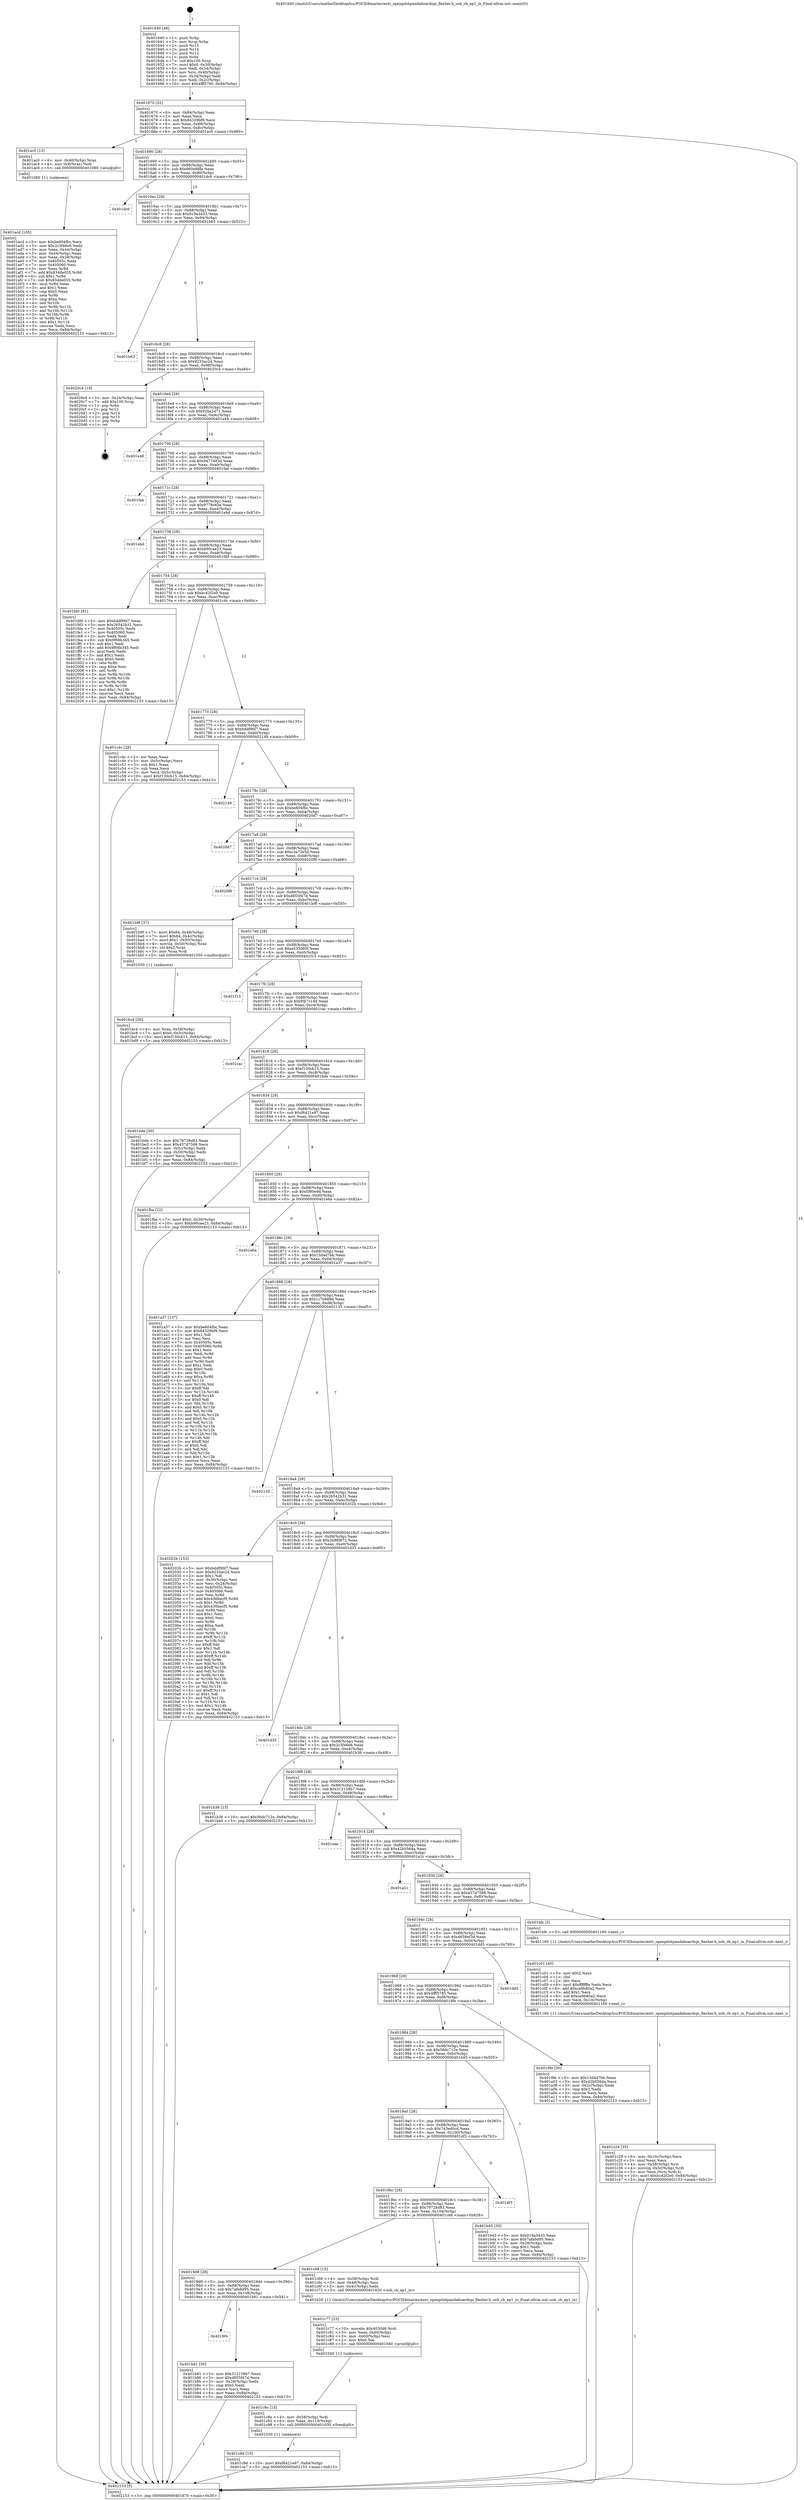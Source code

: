 digraph "0x401640" {
  label = "0x401640 (/mnt/c/Users/mathe/Desktop/tcc/POCII/binaries/extr_openpilotpandaboardspi_flasher.h_usb_cb_ep1_in_Final-ollvm.out::main(0))"
  labelloc = "t"
  node[shape=record]

  Entry [label="",width=0.3,height=0.3,shape=circle,fillcolor=black,style=filled]
  "0x401670" [label="{
     0x401670 [32]\l
     | [instrs]\l
     &nbsp;&nbsp;0x401670 \<+6\>: mov -0x84(%rbp),%eax\l
     &nbsp;&nbsp;0x401676 \<+2\>: mov %eax,%ecx\l
     &nbsp;&nbsp;0x401678 \<+6\>: sub $0x84329bf9,%ecx\l
     &nbsp;&nbsp;0x40167e \<+6\>: mov %eax,-0x88(%rbp)\l
     &nbsp;&nbsp;0x401684 \<+6\>: mov %ecx,-0x8c(%rbp)\l
     &nbsp;&nbsp;0x40168a \<+6\>: je 0000000000401ac0 \<main+0x480\>\l
  }"]
  "0x401ac0" [label="{
     0x401ac0 [13]\l
     | [instrs]\l
     &nbsp;&nbsp;0x401ac0 \<+4\>: mov -0x40(%rbp),%rax\l
     &nbsp;&nbsp;0x401ac4 \<+4\>: mov 0x8(%rax),%rdi\l
     &nbsp;&nbsp;0x401ac8 \<+5\>: call 0000000000401060 \<atoi@plt\>\l
     | [calls]\l
     &nbsp;&nbsp;0x401060 \{1\} (unknown)\l
  }"]
  "0x401690" [label="{
     0x401690 [28]\l
     | [instrs]\l
     &nbsp;&nbsp;0x401690 \<+5\>: jmp 0000000000401695 \<main+0x55\>\l
     &nbsp;&nbsp;0x401695 \<+6\>: mov -0x88(%rbp),%eax\l
     &nbsp;&nbsp;0x40169b \<+5\>: sub $0x860e88fa,%eax\l
     &nbsp;&nbsp;0x4016a0 \<+6\>: mov %eax,-0x90(%rbp)\l
     &nbsp;&nbsp;0x4016a6 \<+6\>: je 0000000000401dc6 \<main+0x786\>\l
  }"]
  Exit [label="",width=0.3,height=0.3,shape=circle,fillcolor=black,style=filled,peripheries=2]
  "0x401dc6" [label="{
     0x401dc6\l
  }", style=dashed]
  "0x4016ac" [label="{
     0x4016ac [28]\l
     | [instrs]\l
     &nbsp;&nbsp;0x4016ac \<+5\>: jmp 00000000004016b1 \<main+0x71\>\l
     &nbsp;&nbsp;0x4016b1 \<+6\>: mov -0x88(%rbp),%eax\l
     &nbsp;&nbsp;0x4016b7 \<+5\>: sub $0x919a3433,%eax\l
     &nbsp;&nbsp;0x4016bc \<+6\>: mov %eax,-0x94(%rbp)\l
     &nbsp;&nbsp;0x4016c2 \<+6\>: je 0000000000401b63 \<main+0x523\>\l
  }"]
  "0x401c9d" [label="{
     0x401c9d [15]\l
     | [instrs]\l
     &nbsp;&nbsp;0x401c9d \<+10\>: movl $0xf6421e97,-0x84(%rbp)\l
     &nbsp;&nbsp;0x401ca7 \<+5\>: jmp 0000000000402153 \<main+0xb13\>\l
  }"]
  "0x401b63" [label="{
     0x401b63\l
  }", style=dashed]
  "0x4016c8" [label="{
     0x4016c8 [28]\l
     | [instrs]\l
     &nbsp;&nbsp;0x4016c8 \<+5\>: jmp 00000000004016cd \<main+0x8d\>\l
     &nbsp;&nbsp;0x4016cd \<+6\>: mov -0x88(%rbp),%eax\l
     &nbsp;&nbsp;0x4016d3 \<+5\>: sub $0x9233ac24,%eax\l
     &nbsp;&nbsp;0x4016d8 \<+6\>: mov %eax,-0x98(%rbp)\l
     &nbsp;&nbsp;0x4016de \<+6\>: je 00000000004020c4 \<main+0xa84\>\l
  }"]
  "0x401c8e" [label="{
     0x401c8e [15]\l
     | [instrs]\l
     &nbsp;&nbsp;0x401c8e \<+4\>: mov -0x58(%rbp),%rdi\l
     &nbsp;&nbsp;0x401c92 \<+6\>: mov %eax,-0x110(%rbp)\l
     &nbsp;&nbsp;0x401c98 \<+5\>: call 0000000000401030 \<free@plt\>\l
     | [calls]\l
     &nbsp;&nbsp;0x401030 \{1\} (unknown)\l
  }"]
  "0x4020c4" [label="{
     0x4020c4 [19]\l
     | [instrs]\l
     &nbsp;&nbsp;0x4020c4 \<+3\>: mov -0x24(%rbp),%eax\l
     &nbsp;&nbsp;0x4020c7 \<+7\>: add $0x100,%rsp\l
     &nbsp;&nbsp;0x4020ce \<+1\>: pop %rbx\l
     &nbsp;&nbsp;0x4020cf \<+2\>: pop %r12\l
     &nbsp;&nbsp;0x4020d1 \<+2\>: pop %r14\l
     &nbsp;&nbsp;0x4020d3 \<+2\>: pop %r15\l
     &nbsp;&nbsp;0x4020d5 \<+1\>: pop %rbp\l
     &nbsp;&nbsp;0x4020d6 \<+1\>: ret\l
  }"]
  "0x4016e4" [label="{
     0x4016e4 [28]\l
     | [instrs]\l
     &nbsp;&nbsp;0x4016e4 \<+5\>: jmp 00000000004016e9 \<main+0xa9\>\l
     &nbsp;&nbsp;0x4016e9 \<+6\>: mov -0x88(%rbp),%eax\l
     &nbsp;&nbsp;0x4016ef \<+5\>: sub $0x92ba2d71,%eax\l
     &nbsp;&nbsp;0x4016f4 \<+6\>: mov %eax,-0x9c(%rbp)\l
     &nbsp;&nbsp;0x4016fa \<+6\>: je 0000000000401e48 \<main+0x808\>\l
  }"]
  "0x401c77" [label="{
     0x401c77 [23]\l
     | [instrs]\l
     &nbsp;&nbsp;0x401c77 \<+10\>: movabs $0x4030d6,%rdi\l
     &nbsp;&nbsp;0x401c81 \<+3\>: mov %eax,-0x60(%rbp)\l
     &nbsp;&nbsp;0x401c84 \<+3\>: mov -0x60(%rbp),%esi\l
     &nbsp;&nbsp;0x401c87 \<+2\>: mov $0x0,%al\l
     &nbsp;&nbsp;0x401c89 \<+5\>: call 0000000000401040 \<printf@plt\>\l
     | [calls]\l
     &nbsp;&nbsp;0x401040 \{1\} (unknown)\l
  }"]
  "0x401e48" [label="{
     0x401e48\l
  }", style=dashed]
  "0x401700" [label="{
     0x401700 [28]\l
     | [instrs]\l
     &nbsp;&nbsp;0x401700 \<+5\>: jmp 0000000000401705 \<main+0xc5\>\l
     &nbsp;&nbsp;0x401705 \<+6\>: mov -0x88(%rbp),%eax\l
     &nbsp;&nbsp;0x40170b \<+5\>: sub $0x9477483d,%eax\l
     &nbsp;&nbsp;0x401710 \<+6\>: mov %eax,-0xa0(%rbp)\l
     &nbsp;&nbsp;0x401716 \<+6\>: je 0000000000401fab \<main+0x96b\>\l
  }"]
  "0x401c29" [label="{
     0x401c29 [35]\l
     | [instrs]\l
     &nbsp;&nbsp;0x401c29 \<+6\>: mov -0x10c(%rbp),%ecx\l
     &nbsp;&nbsp;0x401c2f \<+3\>: imul %eax,%ecx\l
     &nbsp;&nbsp;0x401c32 \<+4\>: mov -0x58(%rbp),%rsi\l
     &nbsp;&nbsp;0x401c36 \<+4\>: movslq -0x5c(%rbp),%rdi\l
     &nbsp;&nbsp;0x401c3a \<+3\>: mov %ecx,(%rsi,%rdi,4)\l
     &nbsp;&nbsp;0x401c3d \<+10\>: movl $0xbc42f2e0,-0x84(%rbp)\l
     &nbsp;&nbsp;0x401c47 \<+5\>: jmp 0000000000402153 \<main+0xb13\>\l
  }"]
  "0x401fab" [label="{
     0x401fab\l
  }", style=dashed]
  "0x40171c" [label="{
     0x40171c [28]\l
     | [instrs]\l
     &nbsp;&nbsp;0x40171c \<+5\>: jmp 0000000000401721 \<main+0xe1\>\l
     &nbsp;&nbsp;0x401721 \<+6\>: mov -0x88(%rbp),%eax\l
     &nbsp;&nbsp;0x401727 \<+5\>: sub $0x9778c65e,%eax\l
     &nbsp;&nbsp;0x40172c \<+6\>: mov %eax,-0xa4(%rbp)\l
     &nbsp;&nbsp;0x401732 \<+6\>: je 0000000000401ebd \<main+0x87d\>\l
  }"]
  "0x401c01" [label="{
     0x401c01 [40]\l
     | [instrs]\l
     &nbsp;&nbsp;0x401c01 \<+5\>: mov $0x2,%ecx\l
     &nbsp;&nbsp;0x401c06 \<+1\>: cltd\l
     &nbsp;&nbsp;0x401c07 \<+2\>: idiv %ecx\l
     &nbsp;&nbsp;0x401c09 \<+6\>: imul $0xfffffffe,%edx,%ecx\l
     &nbsp;&nbsp;0x401c0f \<+6\>: add $0xce9b80a2,%ecx\l
     &nbsp;&nbsp;0x401c15 \<+3\>: add $0x1,%ecx\l
     &nbsp;&nbsp;0x401c18 \<+6\>: sub $0xce9b80a2,%ecx\l
     &nbsp;&nbsp;0x401c1e \<+6\>: mov %ecx,-0x10c(%rbp)\l
     &nbsp;&nbsp;0x401c24 \<+5\>: call 0000000000401160 \<next_i\>\l
     | [calls]\l
     &nbsp;&nbsp;0x401160 \{1\} (/mnt/c/Users/mathe/Desktop/tcc/POCII/binaries/extr_openpilotpandaboardspi_flasher.h_usb_cb_ep1_in_Final-ollvm.out::next_i)\l
  }"]
  "0x401ebd" [label="{
     0x401ebd\l
  }", style=dashed]
  "0x401738" [label="{
     0x401738 [28]\l
     | [instrs]\l
     &nbsp;&nbsp;0x401738 \<+5\>: jmp 000000000040173d \<main+0xfd\>\l
     &nbsp;&nbsp;0x40173d \<+6\>: mov -0x88(%rbp),%eax\l
     &nbsp;&nbsp;0x401743 \<+5\>: sub $0xb90cae23,%eax\l
     &nbsp;&nbsp;0x401748 \<+6\>: mov %eax,-0xa8(%rbp)\l
     &nbsp;&nbsp;0x40174e \<+6\>: je 0000000000401fd0 \<main+0x990\>\l
  }"]
  "0x401bc4" [label="{
     0x401bc4 [26]\l
     | [instrs]\l
     &nbsp;&nbsp;0x401bc4 \<+4\>: mov %rax,-0x58(%rbp)\l
     &nbsp;&nbsp;0x401bc8 \<+7\>: movl $0x0,-0x5c(%rbp)\l
     &nbsp;&nbsp;0x401bcf \<+10\>: movl $0xf130cb15,-0x84(%rbp)\l
     &nbsp;&nbsp;0x401bd9 \<+5\>: jmp 0000000000402153 \<main+0xb13\>\l
  }"]
  "0x401fd0" [label="{
     0x401fd0 [91]\l
     | [instrs]\l
     &nbsp;&nbsp;0x401fd0 \<+5\>: mov $0xbddf9fd7,%eax\l
     &nbsp;&nbsp;0x401fd5 \<+5\>: mov $0x26542b31,%ecx\l
     &nbsp;&nbsp;0x401fda \<+7\>: mov 0x40505c,%edx\l
     &nbsp;&nbsp;0x401fe1 \<+7\>: mov 0x405060,%esi\l
     &nbsp;&nbsp;0x401fe8 \<+2\>: mov %edx,%edi\l
     &nbsp;&nbsp;0x401fea \<+6\>: sub $0x9f68b345,%edi\l
     &nbsp;&nbsp;0x401ff0 \<+3\>: sub $0x1,%edi\l
     &nbsp;&nbsp;0x401ff3 \<+6\>: add $0x9f68b345,%edi\l
     &nbsp;&nbsp;0x401ff9 \<+3\>: imul %edi,%edx\l
     &nbsp;&nbsp;0x401ffc \<+3\>: and $0x1,%edx\l
     &nbsp;&nbsp;0x401fff \<+3\>: cmp $0x0,%edx\l
     &nbsp;&nbsp;0x402002 \<+4\>: sete %r8b\l
     &nbsp;&nbsp;0x402006 \<+3\>: cmp $0xa,%esi\l
     &nbsp;&nbsp;0x402009 \<+4\>: setl %r9b\l
     &nbsp;&nbsp;0x40200d \<+3\>: mov %r8b,%r10b\l
     &nbsp;&nbsp;0x402010 \<+3\>: and %r9b,%r10b\l
     &nbsp;&nbsp;0x402013 \<+3\>: xor %r9b,%r8b\l
     &nbsp;&nbsp;0x402016 \<+3\>: or %r8b,%r10b\l
     &nbsp;&nbsp;0x402019 \<+4\>: test $0x1,%r10b\l
     &nbsp;&nbsp;0x40201d \<+3\>: cmovne %ecx,%eax\l
     &nbsp;&nbsp;0x402020 \<+6\>: mov %eax,-0x84(%rbp)\l
     &nbsp;&nbsp;0x402026 \<+5\>: jmp 0000000000402153 \<main+0xb13\>\l
  }"]
  "0x401754" [label="{
     0x401754 [28]\l
     | [instrs]\l
     &nbsp;&nbsp;0x401754 \<+5\>: jmp 0000000000401759 \<main+0x119\>\l
     &nbsp;&nbsp;0x401759 \<+6\>: mov -0x88(%rbp),%eax\l
     &nbsp;&nbsp;0x40175f \<+5\>: sub $0xbc42f2e0,%eax\l
     &nbsp;&nbsp;0x401764 \<+6\>: mov %eax,-0xac(%rbp)\l
     &nbsp;&nbsp;0x40176a \<+6\>: je 0000000000401c4c \<main+0x60c\>\l
  }"]
  "0x4019f4" [label="{
     0x4019f4\l
  }", style=dashed]
  "0x401c4c" [label="{
     0x401c4c [28]\l
     | [instrs]\l
     &nbsp;&nbsp;0x401c4c \<+2\>: xor %eax,%eax\l
     &nbsp;&nbsp;0x401c4e \<+3\>: mov -0x5c(%rbp),%ecx\l
     &nbsp;&nbsp;0x401c51 \<+3\>: sub $0x1,%eax\l
     &nbsp;&nbsp;0x401c54 \<+2\>: sub %eax,%ecx\l
     &nbsp;&nbsp;0x401c56 \<+3\>: mov %ecx,-0x5c(%rbp)\l
     &nbsp;&nbsp;0x401c59 \<+10\>: movl $0xf130cb15,-0x84(%rbp)\l
     &nbsp;&nbsp;0x401c63 \<+5\>: jmp 0000000000402153 \<main+0xb13\>\l
  }"]
  "0x401770" [label="{
     0x401770 [28]\l
     | [instrs]\l
     &nbsp;&nbsp;0x401770 \<+5\>: jmp 0000000000401775 \<main+0x135\>\l
     &nbsp;&nbsp;0x401775 \<+6\>: mov -0x88(%rbp),%eax\l
     &nbsp;&nbsp;0x40177b \<+5\>: sub $0xbddf9fd7,%eax\l
     &nbsp;&nbsp;0x401780 \<+6\>: mov %eax,-0xb0(%rbp)\l
     &nbsp;&nbsp;0x401786 \<+6\>: je 0000000000402149 \<main+0xb09\>\l
  }"]
  "0x401b81" [label="{
     0x401b81 [30]\l
     | [instrs]\l
     &nbsp;&nbsp;0x401b81 \<+5\>: mov $0x312158b7,%eax\l
     &nbsp;&nbsp;0x401b86 \<+5\>: mov $0xd855f47d,%ecx\l
     &nbsp;&nbsp;0x401b8b \<+3\>: mov -0x28(%rbp),%edx\l
     &nbsp;&nbsp;0x401b8e \<+3\>: cmp $0x0,%edx\l
     &nbsp;&nbsp;0x401b91 \<+3\>: cmove %ecx,%eax\l
     &nbsp;&nbsp;0x401b94 \<+6\>: mov %eax,-0x84(%rbp)\l
     &nbsp;&nbsp;0x401b9a \<+5\>: jmp 0000000000402153 \<main+0xb13\>\l
  }"]
  "0x402149" [label="{
     0x402149\l
  }", style=dashed]
  "0x40178c" [label="{
     0x40178c [28]\l
     | [instrs]\l
     &nbsp;&nbsp;0x40178c \<+5\>: jmp 0000000000401791 \<main+0x151\>\l
     &nbsp;&nbsp;0x401791 \<+6\>: mov -0x88(%rbp),%eax\l
     &nbsp;&nbsp;0x401797 \<+5\>: sub $0xbe604fbc,%eax\l
     &nbsp;&nbsp;0x40179c \<+6\>: mov %eax,-0xb4(%rbp)\l
     &nbsp;&nbsp;0x4017a2 \<+6\>: je 00000000004020d7 \<main+0xa97\>\l
  }"]
  "0x4019d8" [label="{
     0x4019d8 [28]\l
     | [instrs]\l
     &nbsp;&nbsp;0x4019d8 \<+5\>: jmp 00000000004019dd \<main+0x39d\>\l
     &nbsp;&nbsp;0x4019dd \<+6\>: mov -0x88(%rbp),%eax\l
     &nbsp;&nbsp;0x4019e3 \<+5\>: sub $0x7afa9d95,%eax\l
     &nbsp;&nbsp;0x4019e8 \<+6\>: mov %eax,-0x108(%rbp)\l
     &nbsp;&nbsp;0x4019ee \<+6\>: je 0000000000401b81 \<main+0x541\>\l
  }"]
  "0x4020d7" [label="{
     0x4020d7\l
  }", style=dashed]
  "0x4017a8" [label="{
     0x4017a8 [28]\l
     | [instrs]\l
     &nbsp;&nbsp;0x4017a8 \<+5\>: jmp 00000000004017ad \<main+0x16d\>\l
     &nbsp;&nbsp;0x4017ad \<+6\>: mov -0x88(%rbp),%eax\l
     &nbsp;&nbsp;0x4017b3 \<+5\>: sub $0xc3a73e5d,%eax\l
     &nbsp;&nbsp;0x4017b8 \<+6\>: mov %eax,-0xb8(%rbp)\l
     &nbsp;&nbsp;0x4017be \<+6\>: je 00000000004020f6 \<main+0xab6\>\l
  }"]
  "0x401c68" [label="{
     0x401c68 [15]\l
     | [instrs]\l
     &nbsp;&nbsp;0x401c68 \<+4\>: mov -0x58(%rbp),%rdi\l
     &nbsp;&nbsp;0x401c6c \<+3\>: mov -0x48(%rbp),%esi\l
     &nbsp;&nbsp;0x401c6f \<+3\>: mov -0x4c(%rbp),%edx\l
     &nbsp;&nbsp;0x401c72 \<+5\>: call 0000000000401620 \<usb_cb_ep1_in\>\l
     | [calls]\l
     &nbsp;&nbsp;0x401620 \{1\} (/mnt/c/Users/mathe/Desktop/tcc/POCII/binaries/extr_openpilotpandaboardspi_flasher.h_usb_cb_ep1_in_Final-ollvm.out::usb_cb_ep1_in)\l
  }"]
  "0x4020f6" [label="{
     0x4020f6\l
  }", style=dashed]
  "0x4017c4" [label="{
     0x4017c4 [28]\l
     | [instrs]\l
     &nbsp;&nbsp;0x4017c4 \<+5\>: jmp 00000000004017c9 \<main+0x189\>\l
     &nbsp;&nbsp;0x4017c9 \<+6\>: mov -0x88(%rbp),%eax\l
     &nbsp;&nbsp;0x4017cf \<+5\>: sub $0xd855f47d,%eax\l
     &nbsp;&nbsp;0x4017d4 \<+6\>: mov %eax,-0xbc(%rbp)\l
     &nbsp;&nbsp;0x4017da \<+6\>: je 0000000000401b9f \<main+0x55f\>\l
  }"]
  "0x4019bc" [label="{
     0x4019bc [28]\l
     | [instrs]\l
     &nbsp;&nbsp;0x4019bc \<+5\>: jmp 00000000004019c1 \<main+0x381\>\l
     &nbsp;&nbsp;0x4019c1 \<+6\>: mov -0x88(%rbp),%eax\l
     &nbsp;&nbsp;0x4019c7 \<+5\>: sub $0x79728d83,%eax\l
     &nbsp;&nbsp;0x4019cc \<+6\>: mov %eax,-0x104(%rbp)\l
     &nbsp;&nbsp;0x4019d2 \<+6\>: je 0000000000401c68 \<main+0x628\>\l
  }"]
  "0x401b9f" [label="{
     0x401b9f [37]\l
     | [instrs]\l
     &nbsp;&nbsp;0x401b9f \<+7\>: movl $0x64,-0x48(%rbp)\l
     &nbsp;&nbsp;0x401ba6 \<+7\>: movl $0x64,-0x4c(%rbp)\l
     &nbsp;&nbsp;0x401bad \<+7\>: movl $0x1,-0x50(%rbp)\l
     &nbsp;&nbsp;0x401bb4 \<+4\>: movslq -0x50(%rbp),%rax\l
     &nbsp;&nbsp;0x401bb8 \<+4\>: shl $0x2,%rax\l
     &nbsp;&nbsp;0x401bbc \<+3\>: mov %rax,%rdi\l
     &nbsp;&nbsp;0x401bbf \<+5\>: call 0000000000401050 \<malloc@plt\>\l
     | [calls]\l
     &nbsp;&nbsp;0x401050 \{1\} (unknown)\l
  }"]
  "0x4017e0" [label="{
     0x4017e0 [28]\l
     | [instrs]\l
     &nbsp;&nbsp;0x4017e0 \<+5\>: jmp 00000000004017e5 \<main+0x1a5\>\l
     &nbsp;&nbsp;0x4017e5 \<+6\>: mov -0x88(%rbp),%eax\l
     &nbsp;&nbsp;0x4017eb \<+5\>: sub $0xe533060f,%eax\l
     &nbsp;&nbsp;0x4017f0 \<+6\>: mov %eax,-0xc0(%rbp)\l
     &nbsp;&nbsp;0x4017f6 \<+6\>: je 0000000000401f13 \<main+0x8d3\>\l
  }"]
  "0x401df3" [label="{
     0x401df3\l
  }", style=dashed]
  "0x401f13" [label="{
     0x401f13\l
  }", style=dashed]
  "0x4017fc" [label="{
     0x4017fc [28]\l
     | [instrs]\l
     &nbsp;&nbsp;0x4017fc \<+5\>: jmp 0000000000401801 \<main+0x1c1\>\l
     &nbsp;&nbsp;0x401801 \<+6\>: mov -0x88(%rbp),%eax\l
     &nbsp;&nbsp;0x401807 \<+5\>: sub $0xf0b7c149,%eax\l
     &nbsp;&nbsp;0x40180c \<+6\>: mov %eax,-0xc4(%rbp)\l
     &nbsp;&nbsp;0x401812 \<+6\>: je 0000000000401cac \<main+0x66c\>\l
  }"]
  "0x4019a0" [label="{
     0x4019a0 [28]\l
     | [instrs]\l
     &nbsp;&nbsp;0x4019a0 \<+5\>: jmp 00000000004019a5 \<main+0x365\>\l
     &nbsp;&nbsp;0x4019a5 \<+6\>: mov -0x88(%rbp),%eax\l
     &nbsp;&nbsp;0x4019ab \<+5\>: sub $0x743ed0cd,%eax\l
     &nbsp;&nbsp;0x4019b0 \<+6\>: mov %eax,-0x100(%rbp)\l
     &nbsp;&nbsp;0x4019b6 \<+6\>: je 0000000000401df3 \<main+0x7b3\>\l
  }"]
  "0x401cac" [label="{
     0x401cac\l
  }", style=dashed]
  "0x401818" [label="{
     0x401818 [28]\l
     | [instrs]\l
     &nbsp;&nbsp;0x401818 \<+5\>: jmp 000000000040181d \<main+0x1dd\>\l
     &nbsp;&nbsp;0x40181d \<+6\>: mov -0x88(%rbp),%eax\l
     &nbsp;&nbsp;0x401823 \<+5\>: sub $0xf130cb15,%eax\l
     &nbsp;&nbsp;0x401828 \<+6\>: mov %eax,-0xc8(%rbp)\l
     &nbsp;&nbsp;0x40182e \<+6\>: je 0000000000401bde \<main+0x59e\>\l
  }"]
  "0x401b45" [label="{
     0x401b45 [30]\l
     | [instrs]\l
     &nbsp;&nbsp;0x401b45 \<+5\>: mov $0x919a3433,%eax\l
     &nbsp;&nbsp;0x401b4a \<+5\>: mov $0x7afa9d95,%ecx\l
     &nbsp;&nbsp;0x401b4f \<+3\>: mov -0x28(%rbp),%edx\l
     &nbsp;&nbsp;0x401b52 \<+3\>: cmp $0x1,%edx\l
     &nbsp;&nbsp;0x401b55 \<+3\>: cmovl %ecx,%eax\l
     &nbsp;&nbsp;0x401b58 \<+6\>: mov %eax,-0x84(%rbp)\l
     &nbsp;&nbsp;0x401b5e \<+5\>: jmp 0000000000402153 \<main+0xb13\>\l
  }"]
  "0x401bde" [label="{
     0x401bde [30]\l
     | [instrs]\l
     &nbsp;&nbsp;0x401bde \<+5\>: mov $0x79728d83,%eax\l
     &nbsp;&nbsp;0x401be3 \<+5\>: mov $0x437d7588,%ecx\l
     &nbsp;&nbsp;0x401be8 \<+3\>: mov -0x5c(%rbp),%edx\l
     &nbsp;&nbsp;0x401beb \<+3\>: cmp -0x50(%rbp),%edx\l
     &nbsp;&nbsp;0x401bee \<+3\>: cmovl %ecx,%eax\l
     &nbsp;&nbsp;0x401bf1 \<+6\>: mov %eax,-0x84(%rbp)\l
     &nbsp;&nbsp;0x401bf7 \<+5\>: jmp 0000000000402153 \<main+0xb13\>\l
  }"]
  "0x401834" [label="{
     0x401834 [28]\l
     | [instrs]\l
     &nbsp;&nbsp;0x401834 \<+5\>: jmp 0000000000401839 \<main+0x1f9\>\l
     &nbsp;&nbsp;0x401839 \<+6\>: mov -0x88(%rbp),%eax\l
     &nbsp;&nbsp;0x40183f \<+5\>: sub $0xf6421e97,%eax\l
     &nbsp;&nbsp;0x401844 \<+6\>: mov %eax,-0xcc(%rbp)\l
     &nbsp;&nbsp;0x40184a \<+6\>: je 0000000000401fba \<main+0x97a\>\l
  }"]
  "0x401acd" [label="{
     0x401acd [105]\l
     | [instrs]\l
     &nbsp;&nbsp;0x401acd \<+5\>: mov $0xbe604fbc,%ecx\l
     &nbsp;&nbsp;0x401ad2 \<+5\>: mov $0x2c3f46e6,%edx\l
     &nbsp;&nbsp;0x401ad7 \<+3\>: mov %eax,-0x44(%rbp)\l
     &nbsp;&nbsp;0x401ada \<+3\>: mov -0x44(%rbp),%eax\l
     &nbsp;&nbsp;0x401add \<+3\>: mov %eax,-0x28(%rbp)\l
     &nbsp;&nbsp;0x401ae0 \<+7\>: mov 0x40505c,%eax\l
     &nbsp;&nbsp;0x401ae7 \<+7\>: mov 0x405060,%esi\l
     &nbsp;&nbsp;0x401aee \<+3\>: mov %eax,%r8d\l
     &nbsp;&nbsp;0x401af1 \<+7\>: add $0x834de055,%r8d\l
     &nbsp;&nbsp;0x401af8 \<+4\>: sub $0x1,%r8d\l
     &nbsp;&nbsp;0x401afc \<+7\>: sub $0x834de055,%r8d\l
     &nbsp;&nbsp;0x401b03 \<+4\>: imul %r8d,%eax\l
     &nbsp;&nbsp;0x401b07 \<+3\>: and $0x1,%eax\l
     &nbsp;&nbsp;0x401b0a \<+3\>: cmp $0x0,%eax\l
     &nbsp;&nbsp;0x401b0d \<+4\>: sete %r9b\l
     &nbsp;&nbsp;0x401b11 \<+3\>: cmp $0xa,%esi\l
     &nbsp;&nbsp;0x401b14 \<+4\>: setl %r10b\l
     &nbsp;&nbsp;0x401b18 \<+3\>: mov %r9b,%r11b\l
     &nbsp;&nbsp;0x401b1b \<+3\>: and %r10b,%r11b\l
     &nbsp;&nbsp;0x401b1e \<+3\>: xor %r10b,%r9b\l
     &nbsp;&nbsp;0x401b21 \<+3\>: or %r9b,%r11b\l
     &nbsp;&nbsp;0x401b24 \<+4\>: test $0x1,%r11b\l
     &nbsp;&nbsp;0x401b28 \<+3\>: cmovne %edx,%ecx\l
     &nbsp;&nbsp;0x401b2b \<+6\>: mov %ecx,-0x84(%rbp)\l
     &nbsp;&nbsp;0x401b31 \<+5\>: jmp 0000000000402153 \<main+0xb13\>\l
  }"]
  "0x401fba" [label="{
     0x401fba [22]\l
     | [instrs]\l
     &nbsp;&nbsp;0x401fba \<+7\>: movl $0x0,-0x30(%rbp)\l
     &nbsp;&nbsp;0x401fc1 \<+10\>: movl $0xb90cae23,-0x84(%rbp)\l
     &nbsp;&nbsp;0x401fcb \<+5\>: jmp 0000000000402153 \<main+0xb13\>\l
  }"]
  "0x401850" [label="{
     0x401850 [28]\l
     | [instrs]\l
     &nbsp;&nbsp;0x401850 \<+5\>: jmp 0000000000401855 \<main+0x215\>\l
     &nbsp;&nbsp;0x401855 \<+6\>: mov -0x88(%rbp),%eax\l
     &nbsp;&nbsp;0x40185b \<+5\>: sub $0x5f80e9d,%eax\l
     &nbsp;&nbsp;0x401860 \<+6\>: mov %eax,-0xd0(%rbp)\l
     &nbsp;&nbsp;0x401866 \<+6\>: je 0000000000401e6a \<main+0x82a\>\l
  }"]
  "0x401640" [label="{
     0x401640 [48]\l
     | [instrs]\l
     &nbsp;&nbsp;0x401640 \<+1\>: push %rbp\l
     &nbsp;&nbsp;0x401641 \<+3\>: mov %rsp,%rbp\l
     &nbsp;&nbsp;0x401644 \<+2\>: push %r15\l
     &nbsp;&nbsp;0x401646 \<+2\>: push %r14\l
     &nbsp;&nbsp;0x401648 \<+2\>: push %r12\l
     &nbsp;&nbsp;0x40164a \<+1\>: push %rbx\l
     &nbsp;&nbsp;0x40164b \<+7\>: sub $0x100,%rsp\l
     &nbsp;&nbsp;0x401652 \<+7\>: movl $0x0,-0x30(%rbp)\l
     &nbsp;&nbsp;0x401659 \<+3\>: mov %edi,-0x34(%rbp)\l
     &nbsp;&nbsp;0x40165c \<+4\>: mov %rsi,-0x40(%rbp)\l
     &nbsp;&nbsp;0x401660 \<+3\>: mov -0x34(%rbp),%edi\l
     &nbsp;&nbsp;0x401663 \<+3\>: mov %edi,-0x2c(%rbp)\l
     &nbsp;&nbsp;0x401666 \<+10\>: movl $0x4fff5785,-0x84(%rbp)\l
  }"]
  "0x401e6a" [label="{
     0x401e6a\l
  }", style=dashed]
  "0x40186c" [label="{
     0x40186c [28]\l
     | [instrs]\l
     &nbsp;&nbsp;0x40186c \<+5\>: jmp 0000000000401871 \<main+0x231\>\l
     &nbsp;&nbsp;0x401871 \<+6\>: mov -0x88(%rbp),%eax\l
     &nbsp;&nbsp;0x401877 \<+5\>: sub $0x13d4d7bb,%eax\l
     &nbsp;&nbsp;0x40187c \<+6\>: mov %eax,-0xd4(%rbp)\l
     &nbsp;&nbsp;0x401882 \<+6\>: je 0000000000401a37 \<main+0x3f7\>\l
  }"]
  "0x402153" [label="{
     0x402153 [5]\l
     | [instrs]\l
     &nbsp;&nbsp;0x402153 \<+5\>: jmp 0000000000401670 \<main+0x30\>\l
  }"]
  "0x401a37" [label="{
     0x401a37 [137]\l
     | [instrs]\l
     &nbsp;&nbsp;0x401a37 \<+5\>: mov $0xbe604fbc,%eax\l
     &nbsp;&nbsp;0x401a3c \<+5\>: mov $0x84329bf9,%ecx\l
     &nbsp;&nbsp;0x401a41 \<+2\>: mov $0x1,%dl\l
     &nbsp;&nbsp;0x401a43 \<+2\>: xor %esi,%esi\l
     &nbsp;&nbsp;0x401a45 \<+7\>: mov 0x40505c,%edi\l
     &nbsp;&nbsp;0x401a4c \<+8\>: mov 0x405060,%r8d\l
     &nbsp;&nbsp;0x401a54 \<+3\>: sub $0x1,%esi\l
     &nbsp;&nbsp;0x401a57 \<+3\>: mov %edi,%r9d\l
     &nbsp;&nbsp;0x401a5a \<+3\>: add %esi,%r9d\l
     &nbsp;&nbsp;0x401a5d \<+4\>: imul %r9d,%edi\l
     &nbsp;&nbsp;0x401a61 \<+3\>: and $0x1,%edi\l
     &nbsp;&nbsp;0x401a64 \<+3\>: cmp $0x0,%edi\l
     &nbsp;&nbsp;0x401a67 \<+4\>: sete %r10b\l
     &nbsp;&nbsp;0x401a6b \<+4\>: cmp $0xa,%r8d\l
     &nbsp;&nbsp;0x401a6f \<+4\>: setl %r11b\l
     &nbsp;&nbsp;0x401a73 \<+3\>: mov %r10b,%bl\l
     &nbsp;&nbsp;0x401a76 \<+3\>: xor $0xff,%bl\l
     &nbsp;&nbsp;0x401a79 \<+3\>: mov %r11b,%r14b\l
     &nbsp;&nbsp;0x401a7c \<+4\>: xor $0xff,%r14b\l
     &nbsp;&nbsp;0x401a80 \<+3\>: xor $0x0,%dl\l
     &nbsp;&nbsp;0x401a83 \<+3\>: mov %bl,%r15b\l
     &nbsp;&nbsp;0x401a86 \<+4\>: and $0x0,%r15b\l
     &nbsp;&nbsp;0x401a8a \<+3\>: and %dl,%r10b\l
     &nbsp;&nbsp;0x401a8d \<+3\>: mov %r14b,%r12b\l
     &nbsp;&nbsp;0x401a90 \<+4\>: and $0x0,%r12b\l
     &nbsp;&nbsp;0x401a94 \<+3\>: and %dl,%r11b\l
     &nbsp;&nbsp;0x401a97 \<+3\>: or %r10b,%r15b\l
     &nbsp;&nbsp;0x401a9a \<+3\>: or %r11b,%r12b\l
     &nbsp;&nbsp;0x401a9d \<+3\>: xor %r12b,%r15b\l
     &nbsp;&nbsp;0x401aa0 \<+3\>: or %r14b,%bl\l
     &nbsp;&nbsp;0x401aa3 \<+3\>: xor $0xff,%bl\l
     &nbsp;&nbsp;0x401aa6 \<+3\>: or $0x0,%dl\l
     &nbsp;&nbsp;0x401aa9 \<+2\>: and %dl,%bl\l
     &nbsp;&nbsp;0x401aab \<+3\>: or %bl,%r15b\l
     &nbsp;&nbsp;0x401aae \<+4\>: test $0x1,%r15b\l
     &nbsp;&nbsp;0x401ab2 \<+3\>: cmovne %ecx,%eax\l
     &nbsp;&nbsp;0x401ab5 \<+6\>: mov %eax,-0x84(%rbp)\l
     &nbsp;&nbsp;0x401abb \<+5\>: jmp 0000000000402153 \<main+0xb13\>\l
  }"]
  "0x401888" [label="{
     0x401888 [28]\l
     | [instrs]\l
     &nbsp;&nbsp;0x401888 \<+5\>: jmp 000000000040188d \<main+0x24d\>\l
     &nbsp;&nbsp;0x40188d \<+6\>: mov -0x88(%rbp),%eax\l
     &nbsp;&nbsp;0x401893 \<+5\>: sub $0x1c7b888d,%eax\l
     &nbsp;&nbsp;0x401898 \<+6\>: mov %eax,-0xd8(%rbp)\l
     &nbsp;&nbsp;0x40189e \<+6\>: je 0000000000402135 \<main+0xaf5\>\l
  }"]
  "0x401984" [label="{
     0x401984 [28]\l
     | [instrs]\l
     &nbsp;&nbsp;0x401984 \<+5\>: jmp 0000000000401989 \<main+0x349\>\l
     &nbsp;&nbsp;0x401989 \<+6\>: mov -0x88(%rbp),%eax\l
     &nbsp;&nbsp;0x40198f \<+5\>: sub $0x56dc712e,%eax\l
     &nbsp;&nbsp;0x401994 \<+6\>: mov %eax,-0xfc(%rbp)\l
     &nbsp;&nbsp;0x40199a \<+6\>: je 0000000000401b45 \<main+0x505\>\l
  }"]
  "0x402135" [label="{
     0x402135\l
  }", style=dashed]
  "0x4018a4" [label="{
     0x4018a4 [28]\l
     | [instrs]\l
     &nbsp;&nbsp;0x4018a4 \<+5\>: jmp 00000000004018a9 \<main+0x269\>\l
     &nbsp;&nbsp;0x4018a9 \<+6\>: mov -0x88(%rbp),%eax\l
     &nbsp;&nbsp;0x4018af \<+5\>: sub $0x26542b31,%eax\l
     &nbsp;&nbsp;0x4018b4 \<+6\>: mov %eax,-0xdc(%rbp)\l
     &nbsp;&nbsp;0x4018ba \<+6\>: je 000000000040202b \<main+0x9eb\>\l
  }"]
  "0x4019fe" [label="{
     0x4019fe [30]\l
     | [instrs]\l
     &nbsp;&nbsp;0x4019fe \<+5\>: mov $0x13d4d7bb,%eax\l
     &nbsp;&nbsp;0x401a03 \<+5\>: mov $0x42b0564a,%ecx\l
     &nbsp;&nbsp;0x401a08 \<+3\>: mov -0x2c(%rbp),%edx\l
     &nbsp;&nbsp;0x401a0b \<+3\>: cmp $0x2,%edx\l
     &nbsp;&nbsp;0x401a0e \<+3\>: cmovne %ecx,%eax\l
     &nbsp;&nbsp;0x401a11 \<+6\>: mov %eax,-0x84(%rbp)\l
     &nbsp;&nbsp;0x401a17 \<+5\>: jmp 0000000000402153 \<main+0xb13\>\l
  }"]
  "0x40202b" [label="{
     0x40202b [153]\l
     | [instrs]\l
     &nbsp;&nbsp;0x40202b \<+5\>: mov $0xbddf9fd7,%eax\l
     &nbsp;&nbsp;0x402030 \<+5\>: mov $0x9233ac24,%ecx\l
     &nbsp;&nbsp;0x402035 \<+2\>: mov $0x1,%dl\l
     &nbsp;&nbsp;0x402037 \<+3\>: mov -0x30(%rbp),%esi\l
     &nbsp;&nbsp;0x40203a \<+3\>: mov %esi,-0x24(%rbp)\l
     &nbsp;&nbsp;0x40203d \<+7\>: mov 0x40505c,%esi\l
     &nbsp;&nbsp;0x402044 \<+7\>: mov 0x405060,%edi\l
     &nbsp;&nbsp;0x40204b \<+3\>: mov %esi,%r8d\l
     &nbsp;&nbsp;0x40204e \<+7\>: add $0x436becf5,%r8d\l
     &nbsp;&nbsp;0x402055 \<+4\>: sub $0x1,%r8d\l
     &nbsp;&nbsp;0x402059 \<+7\>: sub $0x436becf5,%r8d\l
     &nbsp;&nbsp;0x402060 \<+4\>: imul %r8d,%esi\l
     &nbsp;&nbsp;0x402064 \<+3\>: and $0x1,%esi\l
     &nbsp;&nbsp;0x402067 \<+3\>: cmp $0x0,%esi\l
     &nbsp;&nbsp;0x40206a \<+4\>: sete %r9b\l
     &nbsp;&nbsp;0x40206e \<+3\>: cmp $0xa,%edi\l
     &nbsp;&nbsp;0x402071 \<+4\>: setl %r10b\l
     &nbsp;&nbsp;0x402075 \<+3\>: mov %r9b,%r11b\l
     &nbsp;&nbsp;0x402078 \<+4\>: xor $0xff,%r11b\l
     &nbsp;&nbsp;0x40207c \<+3\>: mov %r10b,%bl\l
     &nbsp;&nbsp;0x40207f \<+3\>: xor $0xff,%bl\l
     &nbsp;&nbsp;0x402082 \<+3\>: xor $0x1,%dl\l
     &nbsp;&nbsp;0x402085 \<+3\>: mov %r11b,%r14b\l
     &nbsp;&nbsp;0x402088 \<+4\>: and $0xff,%r14b\l
     &nbsp;&nbsp;0x40208c \<+3\>: and %dl,%r9b\l
     &nbsp;&nbsp;0x40208f \<+3\>: mov %bl,%r15b\l
     &nbsp;&nbsp;0x402092 \<+4\>: and $0xff,%r15b\l
     &nbsp;&nbsp;0x402096 \<+3\>: and %dl,%r10b\l
     &nbsp;&nbsp;0x402099 \<+3\>: or %r9b,%r14b\l
     &nbsp;&nbsp;0x40209c \<+3\>: or %r10b,%r15b\l
     &nbsp;&nbsp;0x40209f \<+3\>: xor %r15b,%r14b\l
     &nbsp;&nbsp;0x4020a2 \<+3\>: or %bl,%r11b\l
     &nbsp;&nbsp;0x4020a5 \<+4\>: xor $0xff,%r11b\l
     &nbsp;&nbsp;0x4020a9 \<+3\>: or $0x1,%dl\l
     &nbsp;&nbsp;0x4020ac \<+3\>: and %dl,%r11b\l
     &nbsp;&nbsp;0x4020af \<+3\>: or %r11b,%r14b\l
     &nbsp;&nbsp;0x4020b2 \<+4\>: test $0x1,%r14b\l
     &nbsp;&nbsp;0x4020b6 \<+3\>: cmovne %ecx,%eax\l
     &nbsp;&nbsp;0x4020b9 \<+6\>: mov %eax,-0x84(%rbp)\l
     &nbsp;&nbsp;0x4020bf \<+5\>: jmp 0000000000402153 \<main+0xb13\>\l
  }"]
  "0x4018c0" [label="{
     0x4018c0 [28]\l
     | [instrs]\l
     &nbsp;&nbsp;0x4018c0 \<+5\>: jmp 00000000004018c5 \<main+0x285\>\l
     &nbsp;&nbsp;0x4018c5 \<+6\>: mov -0x88(%rbp),%eax\l
     &nbsp;&nbsp;0x4018cb \<+5\>: sub $0x2b98f872,%eax\l
     &nbsp;&nbsp;0x4018d0 \<+6\>: mov %eax,-0xe0(%rbp)\l
     &nbsp;&nbsp;0x4018d6 \<+6\>: je 0000000000401d35 \<main+0x6f5\>\l
  }"]
  "0x401968" [label="{
     0x401968 [28]\l
     | [instrs]\l
     &nbsp;&nbsp;0x401968 \<+5\>: jmp 000000000040196d \<main+0x32d\>\l
     &nbsp;&nbsp;0x40196d \<+6\>: mov -0x88(%rbp),%eax\l
     &nbsp;&nbsp;0x401973 \<+5\>: sub $0x4fff5785,%eax\l
     &nbsp;&nbsp;0x401978 \<+6\>: mov %eax,-0xf8(%rbp)\l
     &nbsp;&nbsp;0x40197e \<+6\>: je 00000000004019fe \<main+0x3be\>\l
  }"]
  "0x401d35" [label="{
     0x401d35\l
  }", style=dashed]
  "0x4018dc" [label="{
     0x4018dc [28]\l
     | [instrs]\l
     &nbsp;&nbsp;0x4018dc \<+5\>: jmp 00000000004018e1 \<main+0x2a1\>\l
     &nbsp;&nbsp;0x4018e1 \<+6\>: mov -0x88(%rbp),%eax\l
     &nbsp;&nbsp;0x4018e7 \<+5\>: sub $0x2c3f46e6,%eax\l
     &nbsp;&nbsp;0x4018ec \<+6\>: mov %eax,-0xe4(%rbp)\l
     &nbsp;&nbsp;0x4018f2 \<+6\>: je 0000000000401b36 \<main+0x4f6\>\l
  }"]
  "0x401dd5" [label="{
     0x401dd5\l
  }", style=dashed]
  "0x401b36" [label="{
     0x401b36 [15]\l
     | [instrs]\l
     &nbsp;&nbsp;0x401b36 \<+10\>: movl $0x56dc712e,-0x84(%rbp)\l
     &nbsp;&nbsp;0x401b40 \<+5\>: jmp 0000000000402153 \<main+0xb13\>\l
  }"]
  "0x4018f8" [label="{
     0x4018f8 [28]\l
     | [instrs]\l
     &nbsp;&nbsp;0x4018f8 \<+5\>: jmp 00000000004018fd \<main+0x2bd\>\l
     &nbsp;&nbsp;0x4018fd \<+6\>: mov -0x88(%rbp),%eax\l
     &nbsp;&nbsp;0x401903 \<+5\>: sub $0x312158b7,%eax\l
     &nbsp;&nbsp;0x401908 \<+6\>: mov %eax,-0xe8(%rbp)\l
     &nbsp;&nbsp;0x40190e \<+6\>: je 0000000000401eae \<main+0x86e\>\l
  }"]
  "0x40194c" [label="{
     0x40194c [28]\l
     | [instrs]\l
     &nbsp;&nbsp;0x40194c \<+5\>: jmp 0000000000401951 \<main+0x311\>\l
     &nbsp;&nbsp;0x401951 \<+6\>: mov -0x88(%rbp),%eax\l
     &nbsp;&nbsp;0x401957 \<+5\>: sub $0x4658ef3d,%eax\l
     &nbsp;&nbsp;0x40195c \<+6\>: mov %eax,-0xf4(%rbp)\l
     &nbsp;&nbsp;0x401962 \<+6\>: je 0000000000401dd5 \<main+0x795\>\l
  }"]
  "0x401eae" [label="{
     0x401eae\l
  }", style=dashed]
  "0x401914" [label="{
     0x401914 [28]\l
     | [instrs]\l
     &nbsp;&nbsp;0x401914 \<+5\>: jmp 0000000000401919 \<main+0x2d9\>\l
     &nbsp;&nbsp;0x401919 \<+6\>: mov -0x88(%rbp),%eax\l
     &nbsp;&nbsp;0x40191f \<+5\>: sub $0x42b0564a,%eax\l
     &nbsp;&nbsp;0x401924 \<+6\>: mov %eax,-0xec(%rbp)\l
     &nbsp;&nbsp;0x40192a \<+6\>: je 0000000000401a1c \<main+0x3dc\>\l
  }"]
  "0x401bfc" [label="{
     0x401bfc [5]\l
     | [instrs]\l
     &nbsp;&nbsp;0x401bfc \<+5\>: call 0000000000401160 \<next_i\>\l
     | [calls]\l
     &nbsp;&nbsp;0x401160 \{1\} (/mnt/c/Users/mathe/Desktop/tcc/POCII/binaries/extr_openpilotpandaboardspi_flasher.h_usb_cb_ep1_in_Final-ollvm.out::next_i)\l
  }"]
  "0x401a1c" [label="{
     0x401a1c\l
  }", style=dashed]
  "0x401930" [label="{
     0x401930 [28]\l
     | [instrs]\l
     &nbsp;&nbsp;0x401930 \<+5\>: jmp 0000000000401935 \<main+0x2f5\>\l
     &nbsp;&nbsp;0x401935 \<+6\>: mov -0x88(%rbp),%eax\l
     &nbsp;&nbsp;0x40193b \<+5\>: sub $0x437d7588,%eax\l
     &nbsp;&nbsp;0x401940 \<+6\>: mov %eax,-0xf0(%rbp)\l
     &nbsp;&nbsp;0x401946 \<+6\>: je 0000000000401bfc \<main+0x5bc\>\l
  }"]
  Entry -> "0x401640" [label=" 1"]
  "0x401670" -> "0x401ac0" [label=" 1"]
  "0x401670" -> "0x401690" [label=" 15"]
  "0x4020c4" -> Exit [label=" 1"]
  "0x401690" -> "0x401dc6" [label=" 0"]
  "0x401690" -> "0x4016ac" [label=" 15"]
  "0x40202b" -> "0x402153" [label=" 1"]
  "0x4016ac" -> "0x401b63" [label=" 0"]
  "0x4016ac" -> "0x4016c8" [label=" 15"]
  "0x401fd0" -> "0x402153" [label=" 1"]
  "0x4016c8" -> "0x4020c4" [label=" 1"]
  "0x4016c8" -> "0x4016e4" [label=" 14"]
  "0x401fba" -> "0x402153" [label=" 1"]
  "0x4016e4" -> "0x401e48" [label=" 0"]
  "0x4016e4" -> "0x401700" [label=" 14"]
  "0x401c9d" -> "0x402153" [label=" 1"]
  "0x401700" -> "0x401fab" [label=" 0"]
  "0x401700" -> "0x40171c" [label=" 14"]
  "0x401c8e" -> "0x401c9d" [label=" 1"]
  "0x40171c" -> "0x401ebd" [label=" 0"]
  "0x40171c" -> "0x401738" [label=" 14"]
  "0x401c77" -> "0x401c8e" [label=" 1"]
  "0x401738" -> "0x401fd0" [label=" 1"]
  "0x401738" -> "0x401754" [label=" 13"]
  "0x401c68" -> "0x401c77" [label=" 1"]
  "0x401754" -> "0x401c4c" [label=" 1"]
  "0x401754" -> "0x401770" [label=" 12"]
  "0x401c4c" -> "0x402153" [label=" 1"]
  "0x401770" -> "0x402149" [label=" 0"]
  "0x401770" -> "0x40178c" [label=" 12"]
  "0x401c29" -> "0x402153" [label=" 1"]
  "0x40178c" -> "0x4020d7" [label=" 0"]
  "0x40178c" -> "0x4017a8" [label=" 12"]
  "0x401bfc" -> "0x401c01" [label=" 1"]
  "0x4017a8" -> "0x4020f6" [label=" 0"]
  "0x4017a8" -> "0x4017c4" [label=" 12"]
  "0x401bde" -> "0x402153" [label=" 2"]
  "0x4017c4" -> "0x401b9f" [label=" 1"]
  "0x4017c4" -> "0x4017e0" [label=" 11"]
  "0x401b9f" -> "0x401bc4" [label=" 1"]
  "0x4017e0" -> "0x401f13" [label=" 0"]
  "0x4017e0" -> "0x4017fc" [label=" 11"]
  "0x401b81" -> "0x402153" [label=" 1"]
  "0x4017fc" -> "0x401cac" [label=" 0"]
  "0x4017fc" -> "0x401818" [label=" 11"]
  "0x4019d8" -> "0x401b81" [label=" 1"]
  "0x401818" -> "0x401bde" [label=" 2"]
  "0x401818" -> "0x401834" [label=" 9"]
  "0x401c01" -> "0x401c29" [label=" 1"]
  "0x401834" -> "0x401fba" [label=" 1"]
  "0x401834" -> "0x401850" [label=" 8"]
  "0x4019bc" -> "0x401c68" [label=" 1"]
  "0x401850" -> "0x401e6a" [label=" 0"]
  "0x401850" -> "0x40186c" [label=" 8"]
  "0x401bc4" -> "0x402153" [label=" 1"]
  "0x40186c" -> "0x401a37" [label=" 1"]
  "0x40186c" -> "0x401888" [label=" 7"]
  "0x4019a0" -> "0x4019bc" [label=" 2"]
  "0x401888" -> "0x402135" [label=" 0"]
  "0x401888" -> "0x4018a4" [label=" 7"]
  "0x4019a0" -> "0x401df3" [label=" 0"]
  "0x4018a4" -> "0x40202b" [label=" 1"]
  "0x4018a4" -> "0x4018c0" [label=" 6"]
  "0x4019d8" -> "0x4019f4" [label=" 0"]
  "0x4018c0" -> "0x401d35" [label=" 0"]
  "0x4018c0" -> "0x4018dc" [label=" 6"]
  "0x401984" -> "0x4019a0" [label=" 2"]
  "0x4018dc" -> "0x401b36" [label=" 1"]
  "0x4018dc" -> "0x4018f8" [label=" 5"]
  "0x401984" -> "0x401b45" [label=" 1"]
  "0x4018f8" -> "0x401eae" [label=" 0"]
  "0x4018f8" -> "0x401914" [label=" 5"]
  "0x401b36" -> "0x402153" [label=" 1"]
  "0x401914" -> "0x401a1c" [label=" 0"]
  "0x401914" -> "0x401930" [label=" 5"]
  "0x401acd" -> "0x402153" [label=" 1"]
  "0x401930" -> "0x401bfc" [label=" 1"]
  "0x401930" -> "0x40194c" [label=" 4"]
  "0x4019bc" -> "0x4019d8" [label=" 1"]
  "0x40194c" -> "0x401dd5" [label=" 0"]
  "0x40194c" -> "0x401968" [label=" 4"]
  "0x401b45" -> "0x402153" [label=" 1"]
  "0x401968" -> "0x4019fe" [label=" 1"]
  "0x401968" -> "0x401984" [label=" 3"]
  "0x4019fe" -> "0x402153" [label=" 1"]
  "0x401640" -> "0x401670" [label=" 1"]
  "0x402153" -> "0x401670" [label=" 15"]
  "0x401a37" -> "0x402153" [label=" 1"]
  "0x401ac0" -> "0x401acd" [label=" 1"]
}
